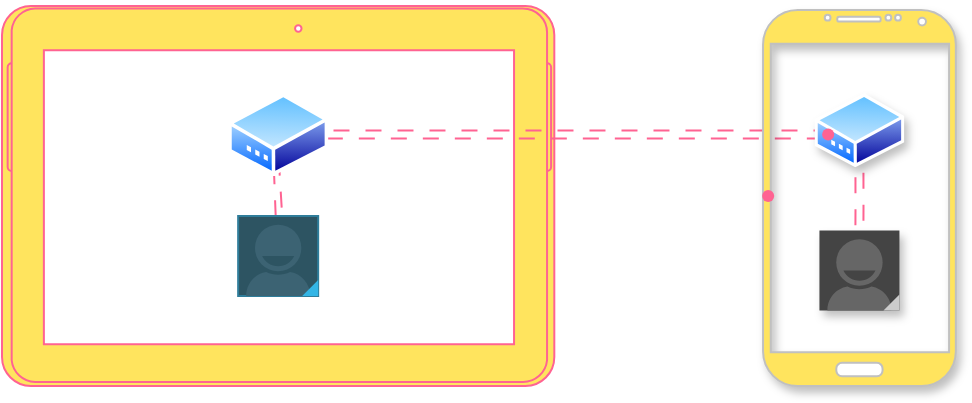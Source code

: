 <mxfile version="24.6.4" type="device">
  <diagram name="第 1 页" id="qJUk2OqxJq6HmsppOkG_">
    <mxGraphModel dx="1026" dy="662" grid="1" gridSize="10" guides="1" tooltips="1" connect="1" arrows="1" fold="1" page="1" pageScale="1" pageWidth="827" pageHeight="1169" math="0" shadow="0">
      <root>
        <mxCell id="0" />
        <mxCell id="1" parent="0" />
        <mxCell id="OXSWfIvrHuzwoe7wkz2I-1" value="" style="verticalLabelPosition=bottom;verticalAlign=top;html=1;shadow=0;dashed=0;strokeWidth=1;shape=mxgraph.android.tab2;strokeColor=#FF6392;direction=north;labelBackgroundColor=none;fillColor=#FFE45E;fontColor=#5AA9E6;" parent="1" vertex="1">
          <mxGeometry x="175.005" y="240" width="276.15" height="190" as="geometry" />
        </mxCell>
        <mxCell id="OXSWfIvrHuzwoe7wkz2I-4" value="" style="edgeStyle=orthogonalEdgeStyle;rounded=0;orthogonalLoop=1;jettySize=auto;html=1;flowAnimation=1;labelBackgroundColor=none;strokeColor=#FF6392;fontColor=default;shape=link;" parent="1" source="OXSWfIvrHuzwoe7wkz2I-2" target="OXSWfIvrHuzwoe7wkz2I-3" edge="1">
          <mxGeometry relative="1" as="geometry" />
        </mxCell>
        <mxCell id="RgBnaH0uV-x38aNaTd1q-8" value="" style="edgeStyle=orthogonalEdgeStyle;shape=link;rounded=0;orthogonalLoop=1;jettySize=auto;html=1;strokeColor=#FF6392;fontColor=#5AA9E6;fillColor=#FFE45E;flowAnimation=1;" edge="1" parent="1" source="OXSWfIvrHuzwoe7wkz2I-2" target="RgBnaH0uV-x38aNaTd1q-7">
          <mxGeometry relative="1" as="geometry" />
        </mxCell>
        <mxCell id="OXSWfIvrHuzwoe7wkz2I-2" value="" style="image;aspect=fixed;perimeter=ellipsePerimeter;html=1;align=center;shadow=0;dashed=0;spacingTop=3;image=img/lib/active_directory/modem.svg;labelBackgroundColor=none;fillColor=#FFE45E;strokeColor=#FF6392;fontColor=#5AA9E6;" parent="1" vertex="1">
          <mxGeometry x="288.08" y="283.5" width="50" height="41.5" as="geometry" />
        </mxCell>
        <mxCell id="OXSWfIvrHuzwoe7wkz2I-3" value="" style="verticalLabelPosition=bottom;verticalAlign=top;html=1;shadow=0;dashed=0;strokeWidth=1;shape=mxgraph.android.contact_badge_focused;sketch=0;labelBackgroundColor=none;fillColor=#FFE45E;strokeColor=#FF6392;fontColor=#5AA9E6;" parent="1" vertex="1">
          <mxGeometry x="293.08" y="345" width="40" height="40" as="geometry" />
        </mxCell>
        <mxCell id="RgBnaH0uV-x38aNaTd1q-1" value="" style="verticalLabelPosition=bottom;verticalAlign=top;html=1;shadow=1;dashed=0;strokeWidth=1;shape=mxgraph.android.phone2;strokeColor=#c0c0c0;fontColor=#5AA9E6;fillColor=#FFE45E;" vertex="1" parent="1">
          <mxGeometry x="555.52" y="242" width="96.4" height="188" as="geometry" />
        </mxCell>
        <mxCell id="RgBnaH0uV-x38aNaTd1q-4" value="" style="edgeStyle=orthogonalEdgeStyle;rounded=0;orthogonalLoop=1;jettySize=auto;html=1;strokeColor=#FF6392;fontColor=#5AA9E6;fillColor=#FFE45E;shape=link;flowAnimation=1;" edge="1" parent="1" source="RgBnaH0uV-x38aNaTd1q-2" target="RgBnaH0uV-x38aNaTd1q-3">
          <mxGeometry relative="1" as="geometry" />
        </mxCell>
        <mxCell id="RgBnaH0uV-x38aNaTd1q-2" value="" style="image;aspect=fixed;perimeter=ellipsePerimeter;html=1;align=center;shadow=1;dashed=0;spacingTop=3;image=img/lib/active_directory/modem.svg;strokeColor=#FF6392;fontColor=#5AA9E6;fillColor=#FFE45E;" vertex="1" parent="1">
          <mxGeometry x="581.28" y="283.5" width="44.88" height="37.25" as="geometry" />
        </mxCell>
        <mxCell id="RgBnaH0uV-x38aNaTd1q-3" value="" style="verticalLabelPosition=bottom;verticalAlign=top;html=1;shadow=1;dashed=0;strokeWidth=1;shape=mxgraph.android.contact_badge_normal;sketch=0;strokeColor=#FF6392;fontColor=#5AA9E6;fillColor=#FFE45E;" vertex="1" parent="1">
          <mxGeometry x="583.72" y="352.25" width="40" height="40" as="geometry" />
        </mxCell>
        <mxCell id="RgBnaH0uV-x38aNaTd1q-5" value="" style="shape=waypoint;sketch=0;size=6;pointerEvents=1;points=[];fillColor=#FFE45E;resizable=0;rotatable=0;perimeter=centerPerimeter;snapToPoint=1;verticalAlign=top;strokeColor=#FF6392;fontColor=#5AA9E6;shadow=0;dashed=0;strokeWidth=1;labelBackgroundColor=none;" vertex="1" parent="1">
          <mxGeometry x="548.085" y="325" width="20" height="20" as="geometry" />
        </mxCell>
        <mxCell id="RgBnaH0uV-x38aNaTd1q-7" value="" style="shape=waypoint;sketch=0;size=6;pointerEvents=1;points=[];fillColor=#FFE45E;resizable=0;rotatable=0;perimeter=centerPerimeter;snapToPoint=1;verticalAlign=top;strokeColor=#FF6392;fontColor=#5AA9E6;labelBackgroundColor=none;shadow=0;dashed=0;spacingTop=3;" vertex="1" parent="1">
          <mxGeometry x="578.08" y="294.25" width="20" height="20" as="geometry" />
        </mxCell>
      </root>
    </mxGraphModel>
  </diagram>
</mxfile>
